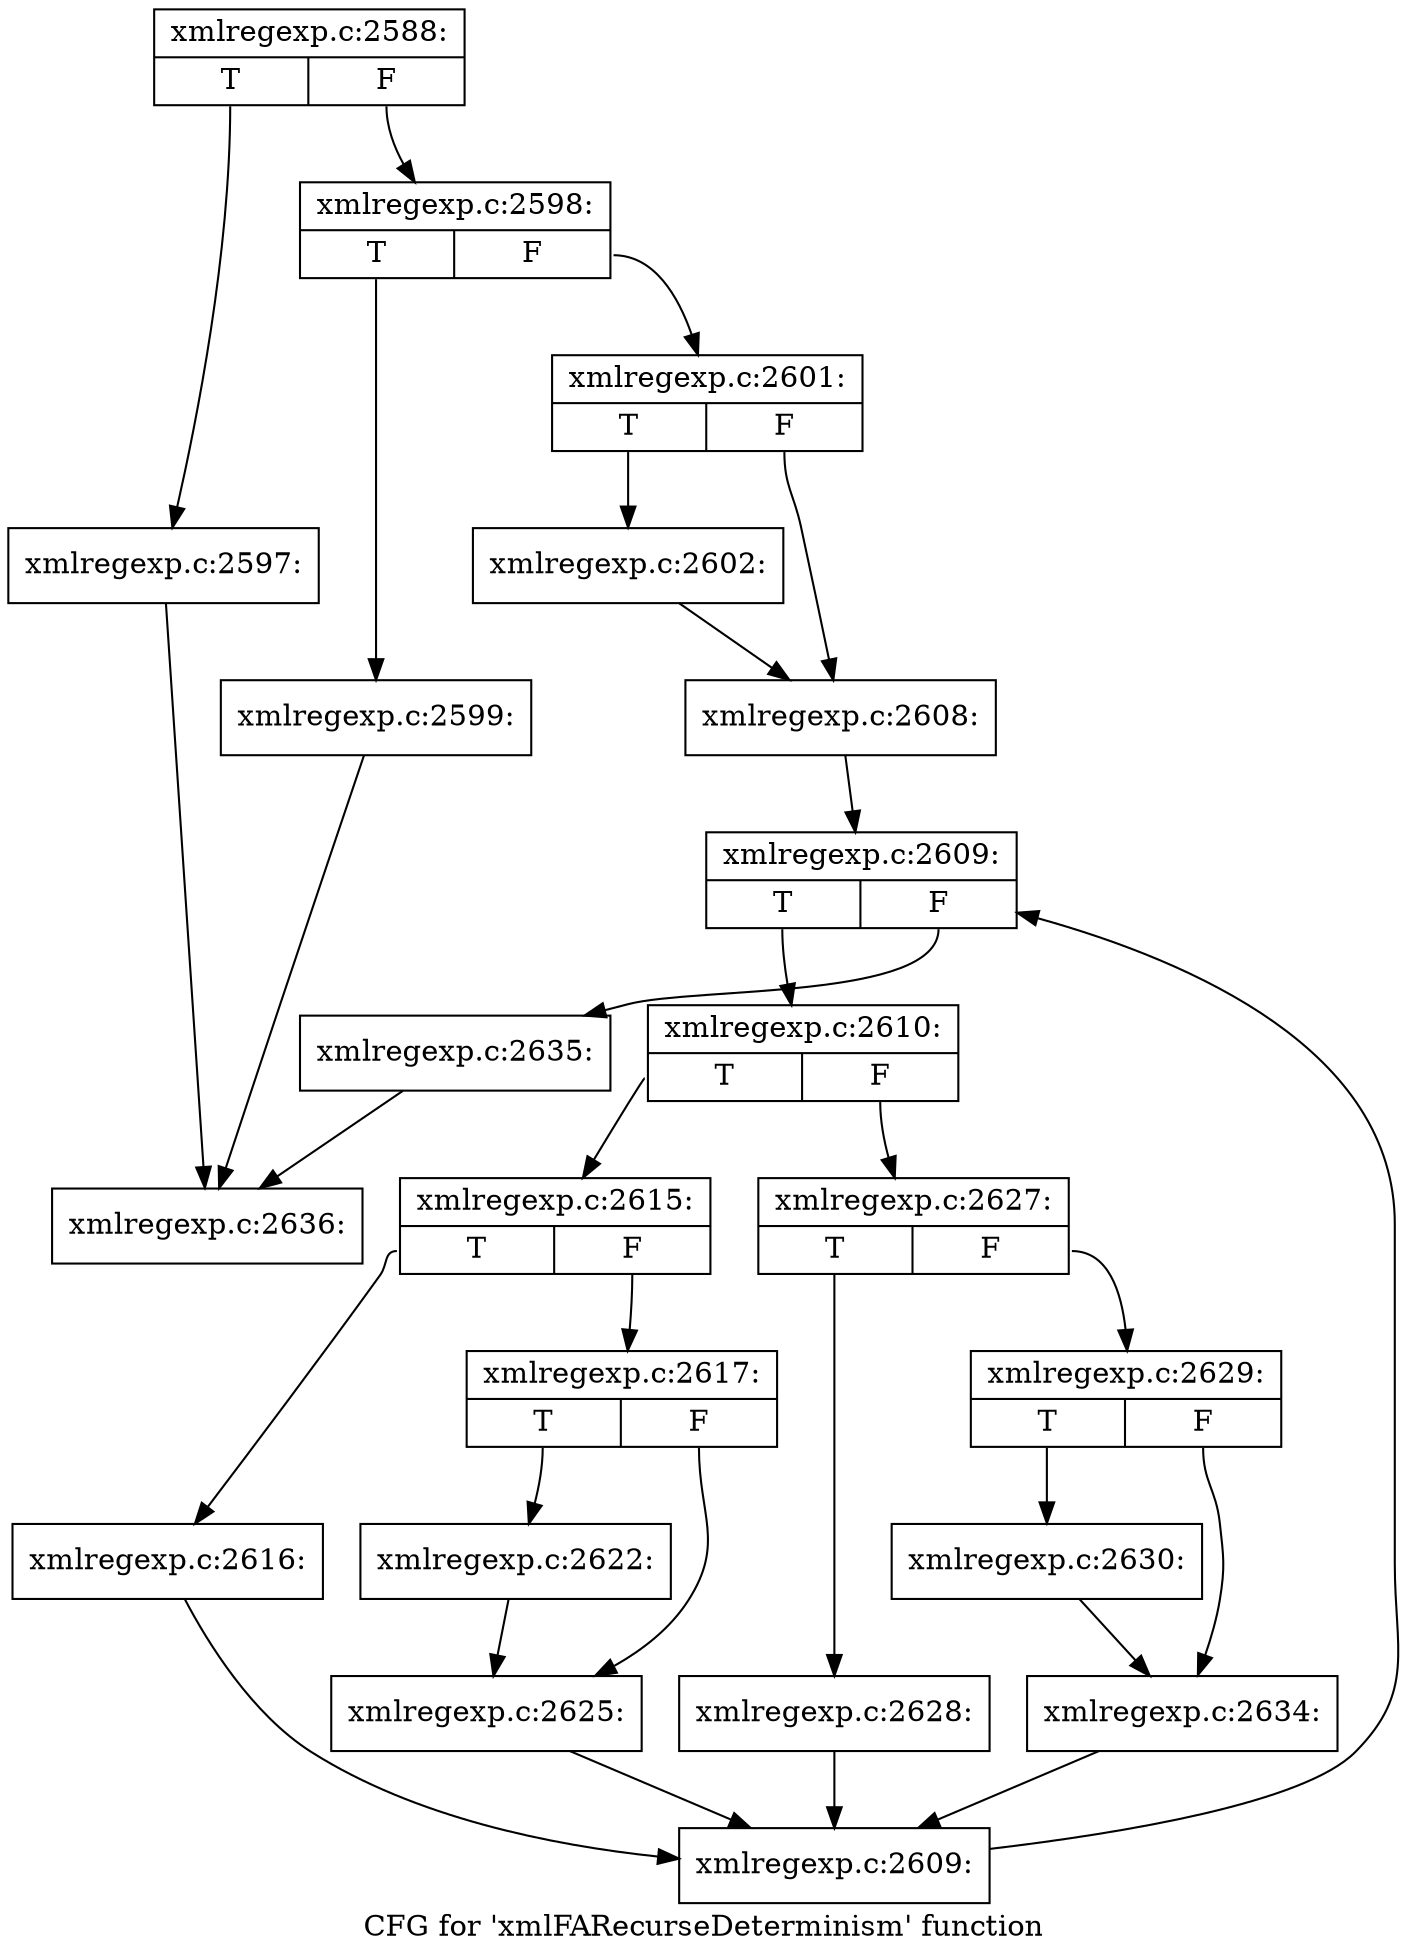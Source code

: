 digraph "CFG for 'xmlFARecurseDeterminism' function" {
	label="CFG for 'xmlFARecurseDeterminism' function";

	Node0x444bb00 [shape=record,label="{xmlregexp.c:2588:|{<s0>T|<s1>F}}"];
	Node0x444bb00:s0 -> Node0x447e540;
	Node0x444bb00:s1 -> Node0x447e590;
	Node0x447e540 [shape=record,label="{xmlregexp.c:2597:}"];
	Node0x447e540 -> Node0x4460e80;
	Node0x447e590 [shape=record,label="{xmlregexp.c:2598:|{<s0>T|<s1>F}}"];
	Node0x447e590:s0 -> Node0x447ea80;
	Node0x447e590:s1 -> Node0x447ead0;
	Node0x447ea80 [shape=record,label="{xmlregexp.c:2599:}"];
	Node0x447ea80 -> Node0x4460e80;
	Node0x447ead0 [shape=record,label="{xmlregexp.c:2601:|{<s0>T|<s1>F}}"];
	Node0x447ead0:s0 -> Node0x447f0f0;
	Node0x447ead0:s1 -> Node0x447f140;
	Node0x447f0f0 [shape=record,label="{xmlregexp.c:2602:}"];
	Node0x447f0f0 -> Node0x447f140;
	Node0x447f140 [shape=record,label="{xmlregexp.c:2608:}"];
	Node0x447f140 -> Node0x447fb50;
	Node0x447fb50 [shape=record,label="{xmlregexp.c:2609:|{<s0>T|<s1>F}}"];
	Node0x447fb50:s0 -> Node0x447fe30;
	Node0x447fb50:s1 -> Node0x447f9b0;
	Node0x447fe30 [shape=record,label="{xmlregexp.c:2610:|{<s0>T|<s1>F}}"];
	Node0x447fe30:s0 -> Node0x4480570;
	Node0x447fe30:s1 -> Node0x44805c0;
	Node0x4480570 [shape=record,label="{xmlregexp.c:2615:|{<s0>T|<s1>F}}"];
	Node0x4480570:s0 -> Node0x4480ab0;
	Node0x4480570:s1 -> Node0x4480b00;
	Node0x4480ab0 [shape=record,label="{xmlregexp.c:2616:}"];
	Node0x4480ab0 -> Node0x447fda0;
	Node0x4480b00 [shape=record,label="{xmlregexp.c:2617:|{<s0>T|<s1>F}}"];
	Node0x4480b00:s0 -> Node0x4481c60;
	Node0x4480b00:s1 -> Node0x4481cb0;
	Node0x4481c60 [shape=record,label="{xmlregexp.c:2622:}"];
	Node0x4481c60 -> Node0x4481cb0;
	Node0x4481cb0 [shape=record,label="{xmlregexp.c:2625:}"];
	Node0x4481cb0 -> Node0x447fda0;
	Node0x44805c0 [shape=record,label="{xmlregexp.c:2627:|{<s0>T|<s1>F}}"];
	Node0x44805c0:s0 -> Node0x4482330;
	Node0x44805c0:s1 -> Node0x4482380;
	Node0x4482330 [shape=record,label="{xmlregexp.c:2628:}"];
	Node0x4482330 -> Node0x447fda0;
	Node0x4482380 [shape=record,label="{xmlregexp.c:2629:|{<s0>T|<s1>F}}"];
	Node0x4482380:s0 -> Node0x44828c0;
	Node0x4482380:s1 -> Node0x4482910;
	Node0x44828c0 [shape=record,label="{xmlregexp.c:2630:}"];
	Node0x44828c0 -> Node0x4482910;
	Node0x4482910 [shape=record,label="{xmlregexp.c:2634:}"];
	Node0x4482910 -> Node0x447fda0;
	Node0x447fda0 [shape=record,label="{xmlregexp.c:2609:}"];
	Node0x447fda0 -> Node0x447fb50;
	Node0x447f9b0 [shape=record,label="{xmlregexp.c:2635:}"];
	Node0x447f9b0 -> Node0x4460e80;
	Node0x4460e80 [shape=record,label="{xmlregexp.c:2636:}"];
}
